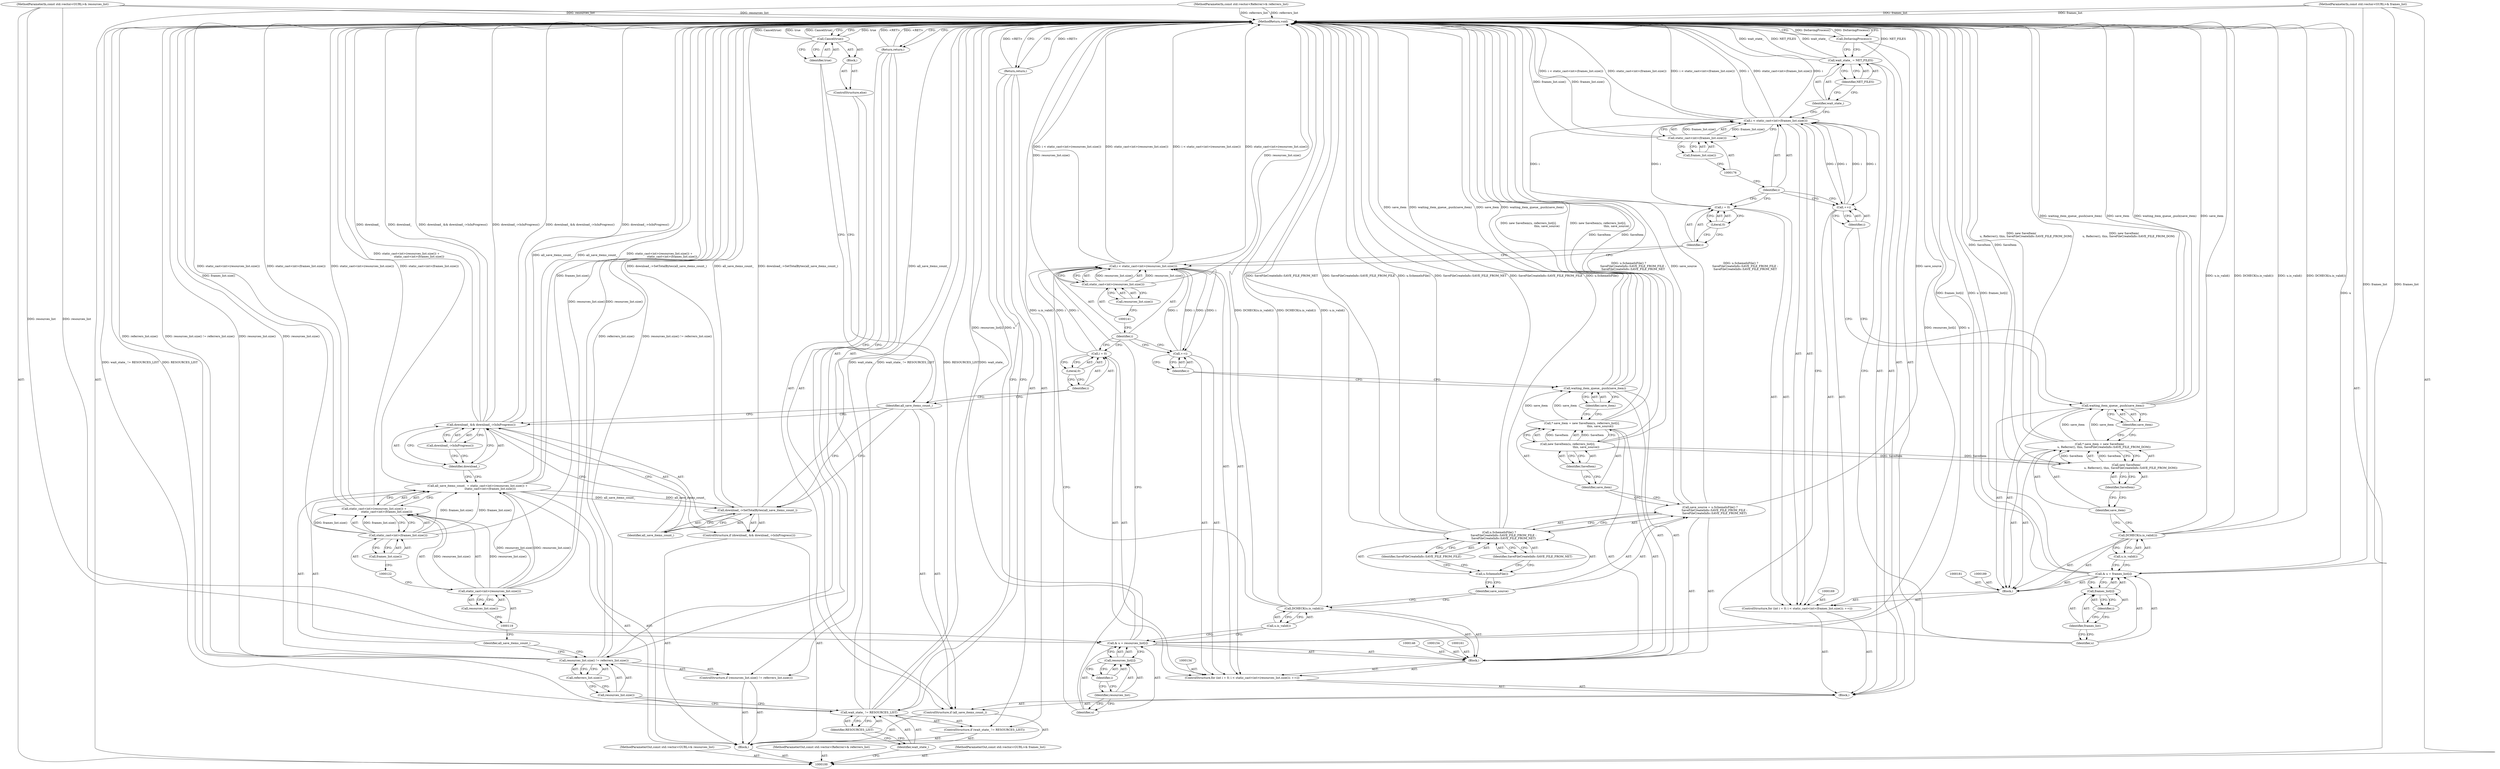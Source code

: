 digraph "0_Chrome_3b2943f5d343f5da393b99fe9efe6cefc6856aa1" {
"1000204" [label="(MethodReturn,void)"];
"1000117" [label="(Call,static_cast<int>(resources_list.size()) +\n                            static_cast<int>(frames_list.size()))"];
"1000118" [label="(Call,static_cast<int>(resources_list.size()))"];
"1000115" [label="(Call,all_save_items_count_ = static_cast<int>(resources_list.size()) +\n                            static_cast<int>(frames_list.size()))"];
"1000116" [label="(Identifier,all_save_items_count_)"];
"1000120" [label="(Call,resources_list.size())"];
"1000121" [label="(Call,static_cast<int>(frames_list.size()))"];
"1000123" [label="(Call,frames_list.size())"];
"1000127" [label="(Call,download_->IsInProgress())"];
"1000124" [label="(ControlStructure,if (download_ && download_->IsInProgress()))"];
"1000125" [label="(Call,download_ && download_->IsInProgress())"];
"1000126" [label="(Identifier,download_)"];
"1000129" [label="(Identifier,all_save_items_count_)"];
"1000128" [label="(Call,download_->SetTotalBytes(all_save_items_count_))"];
"1000130" [label="(ControlStructure,if (all_save_items_count_))"];
"1000132" [label="(Block,)"];
"1000131" [label="(Identifier,all_save_items_count_)"];
"1000135" [label="(Call,i = 0)"];
"1000136" [label="(Identifier,i)"];
"1000137" [label="(Literal,0)"];
"1000138" [label="(Call,i < static_cast<int>(resources_list.size()))"];
"1000139" [label="(Identifier,i)"];
"1000140" [label="(Call,static_cast<int>(resources_list.size()))"];
"1000133" [label="(ControlStructure,for (int i = 0; i < static_cast<int>(resources_list.size()); ++i))"];
"1000142" [label="(Call,resources_list.size())"];
"1000143" [label="(Call,++i)"];
"1000144" [label="(Identifier,i)"];
"1000147" [label="(Call,& u = resources_list[i])"];
"1000148" [label="(Identifier,u)"];
"1000149" [label="(Call,resources_list[i])"];
"1000150" [label="(Identifier,resources_list)"];
"1000151" [label="(Identifier,i)"];
"1000101" [label="(MethodParameterIn,const std::vector<GURL>& resources_list)"];
"1000300" [label="(MethodParameterOut,const std::vector<GURL>& resources_list)"];
"1000153" [label="(Call,u.is_valid())"];
"1000152" [label="(Call,DCHECK(u.is_valid()))"];
"1000155" [label="(Call,save_source = u.SchemeIsFile() ?\n          SaveFileCreateInfo::SAVE_FILE_FROM_FILE :\n          SaveFileCreateInfo::SAVE_FILE_FROM_NET)"];
"1000156" [label="(Identifier,save_source)"];
"1000157" [label="(Call,u.SchemeIsFile() ?\n          SaveFileCreateInfo::SAVE_FILE_FROM_FILE :\n          SaveFileCreateInfo::SAVE_FILE_FROM_NET)"];
"1000158" [label="(Call,u.SchemeIsFile())"];
"1000159" [label="(Identifier,SaveFileCreateInfo::SAVE_FILE_FROM_FILE)"];
"1000160" [label="(Identifier,SaveFileCreateInfo::SAVE_FILE_FROM_NET)"];
"1000162" [label="(Call,* save_item = new SaveItem(u, referrers_list[i],\n                                         this, save_source))"];
"1000163" [label="(Identifier,save_item)"];
"1000164" [label="(Call,new SaveItem(u, referrers_list[i],\n                                         this, save_source))"];
"1000165" [label="(Identifier,SaveItem)"];
"1000145" [label="(Block,)"];
"1000167" [label="(Identifier,save_item)"];
"1000166" [label="(Call,waiting_item_queue_.push(save_item))"];
"1000170" [label="(Call,i = 0)"];
"1000171" [label="(Identifier,i)"];
"1000172" [label="(Literal,0)"];
"1000173" [label="(Call,i < static_cast<int>(frames_list.size()))"];
"1000174" [label="(Identifier,i)"];
"1000175" [label="(Call,static_cast<int>(frames_list.size()))"];
"1000168" [label="(ControlStructure,for (int i = 0; i < static_cast<int>(frames_list.size()); ++i))"];
"1000177" [label="(Call,frames_list.size())"];
"1000178" [label="(Call,++i)"];
"1000179" [label="(Identifier,i)"];
"1000182" [label="(Call,& u = frames_list[i])"];
"1000183" [label="(Identifier,u)"];
"1000184" [label="(Call,frames_list[i])"];
"1000185" [label="(Identifier,frames_list)"];
"1000186" [label="(Identifier,i)"];
"1000102" [label="(MethodParameterIn,const std::vector<Referrer>& referrers_list)"];
"1000301" [label="(MethodParameterOut,const std::vector<Referrer>& referrers_list)"];
"1000188" [label="(Call,u.is_valid())"];
"1000187" [label="(Call,DCHECK(u.is_valid()))"];
"1000190" [label="(Call,* save_item = new SaveItem(\n          u, Referrer(), this, SaveFileCreateInfo::SAVE_FILE_FROM_DOM))"];
"1000191" [label="(Identifier,save_item)"];
"1000192" [label="(Call,new SaveItem(\n          u, Referrer(), this, SaveFileCreateInfo::SAVE_FILE_FROM_DOM))"];
"1000193" [label="(Identifier,SaveItem)"];
"1000180" [label="(Block,)"];
"1000195" [label="(Identifier,save_item)"];
"1000194" [label="(Call,waiting_item_queue_.push(save_item))"];
"1000198" [label="(Identifier,NET_FILES)"];
"1000196" [label="(Call,wait_state_ = NET_FILES)"];
"1000197" [label="(Identifier,wait_state_)"];
"1000199" [label="(Call,DoSavingProcess())"];
"1000200" [label="(ControlStructure,else)"];
"1000201" [label="(Block,)"];
"1000203" [label="(Identifier,true)"];
"1000202" [label="(Call,Cancel(true))"];
"1000103" [label="(MethodParameterIn,const std::vector<GURL>& frames_list)"];
"1000302" [label="(MethodParameterOut,const std::vector<GURL>& frames_list)"];
"1000104" [label="(Block,)"];
"1000108" [label="(Identifier,RESOURCES_LIST)"];
"1000105" [label="(ControlStructure,if (wait_state_ != RESOURCES_LIST))"];
"1000106" [label="(Call,wait_state_ != RESOURCES_LIST)"];
"1000107" [label="(Identifier,wait_state_)"];
"1000109" [label="(Return,return;)"];
"1000110" [label="(ControlStructure,if (resources_list.size() != referrers_list.size()))"];
"1000113" [label="(Call,referrers_list.size())"];
"1000111" [label="(Call,resources_list.size() != referrers_list.size())"];
"1000112" [label="(Call,resources_list.size())"];
"1000114" [label="(Return,return;)"];
"1000204" -> "1000100"  [label="AST: "];
"1000204" -> "1000109"  [label="CFG: "];
"1000204" -> "1000114"  [label="CFG: "];
"1000204" -> "1000199"  [label="CFG: "];
"1000204" -> "1000202"  [label="CFG: "];
"1000106" -> "1000204"  [label="DDG: RESOURCES_LIST"];
"1000106" -> "1000204"  [label="DDG: wait_state_"];
"1000106" -> "1000204"  [label="DDG: wait_state_ != RESOURCES_LIST"];
"1000155" -> "1000204"  [label="DDG: u.SchemeIsFile() ?\n          SaveFileCreateInfo::SAVE_FILE_FROM_FILE :\n          SaveFileCreateInfo::SAVE_FILE_FROM_NET"];
"1000155" -> "1000204"  [label="DDG: save_source"];
"1000157" -> "1000204"  [label="DDG: SaveFileCreateInfo::SAVE_FILE_FROM_NET"];
"1000157" -> "1000204"  [label="DDG: SaveFileCreateInfo::SAVE_FILE_FROM_FILE"];
"1000157" -> "1000204"  [label="DDG: u.SchemeIsFile()"];
"1000121" -> "1000204"  [label="DDG: frames_list.size()"];
"1000117" -> "1000204"  [label="DDG: static_cast<int>(resources_list.size())"];
"1000117" -> "1000204"  [label="DDG: static_cast<int>(frames_list.size())"];
"1000115" -> "1000204"  [label="DDG: static_cast<int>(resources_list.size()) +\n                            static_cast<int>(frames_list.size())"];
"1000115" -> "1000204"  [label="DDG: all_save_items_count_"];
"1000187" -> "1000204"  [label="DDG: u.is_valid()"];
"1000187" -> "1000204"  [label="DDG: DCHECK(u.is_valid())"];
"1000162" -> "1000204"  [label="DDG: new SaveItem(u, referrers_list[i],\n                                         this, save_source)"];
"1000125" -> "1000204"  [label="DDG: download_"];
"1000125" -> "1000204"  [label="DDG: download_ && download_->IsInProgress()"];
"1000125" -> "1000204"  [label="DDG: download_->IsInProgress()"];
"1000140" -> "1000204"  [label="DDG: resources_list.size()"];
"1000194" -> "1000204"  [label="DDG: waiting_item_queue_.push(save_item)"];
"1000194" -> "1000204"  [label="DDG: save_item"];
"1000166" -> "1000204"  [label="DDG: waiting_item_queue_.push(save_item)"];
"1000166" -> "1000204"  [label="DDG: save_item"];
"1000138" -> "1000204"  [label="DDG: static_cast<int>(resources_list.size())"];
"1000138" -> "1000204"  [label="DDG: i < static_cast<int>(resources_list.size())"];
"1000182" -> "1000204"  [label="DDG: frames_list[i]"];
"1000182" -> "1000204"  [label="DDG: u"];
"1000152" -> "1000204"  [label="DDG: DCHECK(u.is_valid())"];
"1000152" -> "1000204"  [label="DDG: u.is_valid()"];
"1000128" -> "1000204"  [label="DDG: all_save_items_count_"];
"1000128" -> "1000204"  [label="DDG: download_->SetTotalBytes(all_save_items_count_)"];
"1000103" -> "1000204"  [label="DDG: frames_list"];
"1000202" -> "1000204"  [label="DDG: true"];
"1000202" -> "1000204"  [label="DDG: Cancel(true)"];
"1000147" -> "1000204"  [label="DDG: resources_list[i]"];
"1000147" -> "1000204"  [label="DDG: u"];
"1000102" -> "1000204"  [label="DDG: referrers_list"];
"1000111" -> "1000204"  [label="DDG: resources_list.size()"];
"1000111" -> "1000204"  [label="DDG: referrers_list.size()"];
"1000111" -> "1000204"  [label="DDG: resources_list.size() != referrers_list.size()"];
"1000196" -> "1000204"  [label="DDG: wait_state_"];
"1000196" -> "1000204"  [label="DDG: NET_FILES"];
"1000199" -> "1000204"  [label="DDG: DoSavingProcess()"];
"1000192" -> "1000204"  [label="DDG: SaveItem"];
"1000101" -> "1000204"  [label="DDG: resources_list"];
"1000118" -> "1000204"  [label="DDG: resources_list.size()"];
"1000173" -> "1000204"  [label="DDG: i < static_cast<int>(frames_list.size())"];
"1000173" -> "1000204"  [label="DDG: i"];
"1000173" -> "1000204"  [label="DDG: static_cast<int>(frames_list.size())"];
"1000175" -> "1000204"  [label="DDG: frames_list.size()"];
"1000190" -> "1000204"  [label="DDG: new SaveItem(\n          u, Referrer(), this, SaveFileCreateInfo::SAVE_FILE_FROM_DOM)"];
"1000164" -> "1000204"  [label="DDG: SaveItem"];
"1000114" -> "1000204"  [label="DDG: <RET>"];
"1000109" -> "1000204"  [label="DDG: <RET>"];
"1000117" -> "1000115"  [label="AST: "];
"1000117" -> "1000121"  [label="CFG: "];
"1000118" -> "1000117"  [label="AST: "];
"1000121" -> "1000117"  [label="AST: "];
"1000115" -> "1000117"  [label="CFG: "];
"1000117" -> "1000204"  [label="DDG: static_cast<int>(resources_list.size())"];
"1000117" -> "1000204"  [label="DDG: static_cast<int>(frames_list.size())"];
"1000118" -> "1000117"  [label="DDG: resources_list.size()"];
"1000121" -> "1000117"  [label="DDG: frames_list.size()"];
"1000118" -> "1000117"  [label="AST: "];
"1000118" -> "1000120"  [label="CFG: "];
"1000119" -> "1000118"  [label="AST: "];
"1000120" -> "1000118"  [label="AST: "];
"1000122" -> "1000118"  [label="CFG: "];
"1000118" -> "1000204"  [label="DDG: resources_list.size()"];
"1000118" -> "1000115"  [label="DDG: resources_list.size()"];
"1000118" -> "1000117"  [label="DDG: resources_list.size()"];
"1000115" -> "1000104"  [label="AST: "];
"1000115" -> "1000117"  [label="CFG: "];
"1000116" -> "1000115"  [label="AST: "];
"1000117" -> "1000115"  [label="AST: "];
"1000126" -> "1000115"  [label="CFG: "];
"1000115" -> "1000204"  [label="DDG: static_cast<int>(resources_list.size()) +\n                            static_cast<int>(frames_list.size())"];
"1000115" -> "1000204"  [label="DDG: all_save_items_count_"];
"1000118" -> "1000115"  [label="DDG: resources_list.size()"];
"1000121" -> "1000115"  [label="DDG: frames_list.size()"];
"1000115" -> "1000128"  [label="DDG: all_save_items_count_"];
"1000116" -> "1000115"  [label="AST: "];
"1000116" -> "1000111"  [label="CFG: "];
"1000119" -> "1000116"  [label="CFG: "];
"1000120" -> "1000118"  [label="AST: "];
"1000120" -> "1000119"  [label="CFG: "];
"1000118" -> "1000120"  [label="CFG: "];
"1000121" -> "1000117"  [label="AST: "];
"1000121" -> "1000123"  [label="CFG: "];
"1000122" -> "1000121"  [label="AST: "];
"1000123" -> "1000121"  [label="AST: "];
"1000117" -> "1000121"  [label="CFG: "];
"1000121" -> "1000204"  [label="DDG: frames_list.size()"];
"1000121" -> "1000115"  [label="DDG: frames_list.size()"];
"1000121" -> "1000117"  [label="DDG: frames_list.size()"];
"1000123" -> "1000121"  [label="AST: "];
"1000123" -> "1000122"  [label="CFG: "];
"1000121" -> "1000123"  [label="CFG: "];
"1000127" -> "1000125"  [label="AST: "];
"1000127" -> "1000126"  [label="CFG: "];
"1000125" -> "1000127"  [label="CFG: "];
"1000124" -> "1000104"  [label="AST: "];
"1000125" -> "1000124"  [label="AST: "];
"1000128" -> "1000124"  [label="AST: "];
"1000125" -> "1000124"  [label="AST: "];
"1000125" -> "1000126"  [label="CFG: "];
"1000125" -> "1000127"  [label="CFG: "];
"1000126" -> "1000125"  [label="AST: "];
"1000127" -> "1000125"  [label="AST: "];
"1000129" -> "1000125"  [label="CFG: "];
"1000131" -> "1000125"  [label="CFG: "];
"1000125" -> "1000204"  [label="DDG: download_"];
"1000125" -> "1000204"  [label="DDG: download_ && download_->IsInProgress()"];
"1000125" -> "1000204"  [label="DDG: download_->IsInProgress()"];
"1000126" -> "1000125"  [label="AST: "];
"1000126" -> "1000115"  [label="CFG: "];
"1000127" -> "1000126"  [label="CFG: "];
"1000125" -> "1000126"  [label="CFG: "];
"1000129" -> "1000128"  [label="AST: "];
"1000129" -> "1000125"  [label="CFG: "];
"1000128" -> "1000129"  [label="CFG: "];
"1000128" -> "1000124"  [label="AST: "];
"1000128" -> "1000129"  [label="CFG: "];
"1000129" -> "1000128"  [label="AST: "];
"1000131" -> "1000128"  [label="CFG: "];
"1000128" -> "1000204"  [label="DDG: all_save_items_count_"];
"1000128" -> "1000204"  [label="DDG: download_->SetTotalBytes(all_save_items_count_)"];
"1000115" -> "1000128"  [label="DDG: all_save_items_count_"];
"1000130" -> "1000104"  [label="AST: "];
"1000131" -> "1000130"  [label="AST: "];
"1000132" -> "1000130"  [label="AST: "];
"1000200" -> "1000130"  [label="AST: "];
"1000132" -> "1000130"  [label="AST: "];
"1000133" -> "1000132"  [label="AST: "];
"1000168" -> "1000132"  [label="AST: "];
"1000196" -> "1000132"  [label="AST: "];
"1000199" -> "1000132"  [label="AST: "];
"1000131" -> "1000130"  [label="AST: "];
"1000131" -> "1000128"  [label="CFG: "];
"1000131" -> "1000125"  [label="CFG: "];
"1000136" -> "1000131"  [label="CFG: "];
"1000203" -> "1000131"  [label="CFG: "];
"1000135" -> "1000133"  [label="AST: "];
"1000135" -> "1000137"  [label="CFG: "];
"1000136" -> "1000135"  [label="AST: "];
"1000137" -> "1000135"  [label="AST: "];
"1000139" -> "1000135"  [label="CFG: "];
"1000135" -> "1000138"  [label="DDG: i"];
"1000136" -> "1000135"  [label="AST: "];
"1000136" -> "1000131"  [label="CFG: "];
"1000137" -> "1000136"  [label="CFG: "];
"1000137" -> "1000135"  [label="AST: "];
"1000137" -> "1000136"  [label="CFG: "];
"1000135" -> "1000137"  [label="CFG: "];
"1000138" -> "1000133"  [label="AST: "];
"1000138" -> "1000140"  [label="CFG: "];
"1000139" -> "1000138"  [label="AST: "];
"1000140" -> "1000138"  [label="AST: "];
"1000148" -> "1000138"  [label="CFG: "];
"1000171" -> "1000138"  [label="CFG: "];
"1000138" -> "1000204"  [label="DDG: static_cast<int>(resources_list.size())"];
"1000138" -> "1000204"  [label="DDG: i < static_cast<int>(resources_list.size())"];
"1000143" -> "1000138"  [label="DDG: i"];
"1000135" -> "1000138"  [label="DDG: i"];
"1000140" -> "1000138"  [label="DDG: resources_list.size()"];
"1000138" -> "1000143"  [label="DDG: i"];
"1000139" -> "1000138"  [label="AST: "];
"1000139" -> "1000135"  [label="CFG: "];
"1000139" -> "1000143"  [label="CFG: "];
"1000141" -> "1000139"  [label="CFG: "];
"1000140" -> "1000138"  [label="AST: "];
"1000140" -> "1000142"  [label="CFG: "];
"1000141" -> "1000140"  [label="AST: "];
"1000142" -> "1000140"  [label="AST: "];
"1000138" -> "1000140"  [label="CFG: "];
"1000140" -> "1000204"  [label="DDG: resources_list.size()"];
"1000140" -> "1000138"  [label="DDG: resources_list.size()"];
"1000133" -> "1000132"  [label="AST: "];
"1000134" -> "1000133"  [label="AST: "];
"1000135" -> "1000133"  [label="AST: "];
"1000138" -> "1000133"  [label="AST: "];
"1000143" -> "1000133"  [label="AST: "];
"1000145" -> "1000133"  [label="AST: "];
"1000142" -> "1000140"  [label="AST: "];
"1000142" -> "1000141"  [label="CFG: "];
"1000140" -> "1000142"  [label="CFG: "];
"1000143" -> "1000133"  [label="AST: "];
"1000143" -> "1000144"  [label="CFG: "];
"1000144" -> "1000143"  [label="AST: "];
"1000139" -> "1000143"  [label="CFG: "];
"1000143" -> "1000138"  [label="DDG: i"];
"1000138" -> "1000143"  [label="DDG: i"];
"1000144" -> "1000143"  [label="AST: "];
"1000144" -> "1000166"  [label="CFG: "];
"1000143" -> "1000144"  [label="CFG: "];
"1000147" -> "1000145"  [label="AST: "];
"1000147" -> "1000149"  [label="CFG: "];
"1000148" -> "1000147"  [label="AST: "];
"1000149" -> "1000147"  [label="AST: "];
"1000153" -> "1000147"  [label="CFG: "];
"1000147" -> "1000204"  [label="DDG: resources_list[i]"];
"1000147" -> "1000204"  [label="DDG: u"];
"1000101" -> "1000147"  [label="DDG: resources_list"];
"1000148" -> "1000147"  [label="AST: "];
"1000148" -> "1000138"  [label="CFG: "];
"1000150" -> "1000148"  [label="CFG: "];
"1000149" -> "1000147"  [label="AST: "];
"1000149" -> "1000151"  [label="CFG: "];
"1000150" -> "1000149"  [label="AST: "];
"1000151" -> "1000149"  [label="AST: "];
"1000147" -> "1000149"  [label="CFG: "];
"1000150" -> "1000149"  [label="AST: "];
"1000150" -> "1000148"  [label="CFG: "];
"1000151" -> "1000150"  [label="CFG: "];
"1000151" -> "1000149"  [label="AST: "];
"1000151" -> "1000150"  [label="CFG: "];
"1000149" -> "1000151"  [label="CFG: "];
"1000101" -> "1000100"  [label="AST: "];
"1000101" -> "1000204"  [label="DDG: resources_list"];
"1000101" -> "1000147"  [label="DDG: resources_list"];
"1000300" -> "1000100"  [label="AST: "];
"1000153" -> "1000152"  [label="AST: "];
"1000153" -> "1000147"  [label="CFG: "];
"1000152" -> "1000153"  [label="CFG: "];
"1000152" -> "1000145"  [label="AST: "];
"1000152" -> "1000153"  [label="CFG: "];
"1000153" -> "1000152"  [label="AST: "];
"1000156" -> "1000152"  [label="CFG: "];
"1000152" -> "1000204"  [label="DDG: DCHECK(u.is_valid())"];
"1000152" -> "1000204"  [label="DDG: u.is_valid()"];
"1000155" -> "1000145"  [label="AST: "];
"1000155" -> "1000157"  [label="CFG: "];
"1000156" -> "1000155"  [label="AST: "];
"1000157" -> "1000155"  [label="AST: "];
"1000163" -> "1000155"  [label="CFG: "];
"1000155" -> "1000204"  [label="DDG: u.SchemeIsFile() ?\n          SaveFileCreateInfo::SAVE_FILE_FROM_FILE :\n          SaveFileCreateInfo::SAVE_FILE_FROM_NET"];
"1000155" -> "1000204"  [label="DDG: save_source"];
"1000156" -> "1000155"  [label="AST: "];
"1000156" -> "1000152"  [label="CFG: "];
"1000158" -> "1000156"  [label="CFG: "];
"1000157" -> "1000155"  [label="AST: "];
"1000157" -> "1000159"  [label="CFG: "];
"1000157" -> "1000160"  [label="CFG: "];
"1000158" -> "1000157"  [label="AST: "];
"1000159" -> "1000157"  [label="AST: "];
"1000160" -> "1000157"  [label="AST: "];
"1000155" -> "1000157"  [label="CFG: "];
"1000157" -> "1000204"  [label="DDG: SaveFileCreateInfo::SAVE_FILE_FROM_NET"];
"1000157" -> "1000204"  [label="DDG: SaveFileCreateInfo::SAVE_FILE_FROM_FILE"];
"1000157" -> "1000204"  [label="DDG: u.SchemeIsFile()"];
"1000158" -> "1000157"  [label="AST: "];
"1000158" -> "1000156"  [label="CFG: "];
"1000159" -> "1000158"  [label="CFG: "];
"1000160" -> "1000158"  [label="CFG: "];
"1000159" -> "1000157"  [label="AST: "];
"1000159" -> "1000158"  [label="CFG: "];
"1000157" -> "1000159"  [label="CFG: "];
"1000160" -> "1000157"  [label="AST: "];
"1000160" -> "1000158"  [label="CFG: "];
"1000157" -> "1000160"  [label="CFG: "];
"1000162" -> "1000145"  [label="AST: "];
"1000162" -> "1000164"  [label="CFG: "];
"1000163" -> "1000162"  [label="AST: "];
"1000164" -> "1000162"  [label="AST: "];
"1000167" -> "1000162"  [label="CFG: "];
"1000162" -> "1000204"  [label="DDG: new SaveItem(u, referrers_list[i],\n                                         this, save_source)"];
"1000164" -> "1000162"  [label="DDG: SaveItem"];
"1000162" -> "1000166"  [label="DDG: save_item"];
"1000163" -> "1000162"  [label="AST: "];
"1000163" -> "1000155"  [label="CFG: "];
"1000165" -> "1000163"  [label="CFG: "];
"1000164" -> "1000162"  [label="AST: "];
"1000164" -> "1000165"  [label="CFG: "];
"1000165" -> "1000164"  [label="AST: "];
"1000162" -> "1000164"  [label="CFG: "];
"1000164" -> "1000204"  [label="DDG: SaveItem"];
"1000164" -> "1000162"  [label="DDG: SaveItem"];
"1000164" -> "1000192"  [label="DDG: SaveItem"];
"1000165" -> "1000164"  [label="AST: "];
"1000165" -> "1000163"  [label="CFG: "];
"1000164" -> "1000165"  [label="CFG: "];
"1000145" -> "1000133"  [label="AST: "];
"1000146" -> "1000145"  [label="AST: "];
"1000147" -> "1000145"  [label="AST: "];
"1000152" -> "1000145"  [label="AST: "];
"1000154" -> "1000145"  [label="AST: "];
"1000155" -> "1000145"  [label="AST: "];
"1000161" -> "1000145"  [label="AST: "];
"1000162" -> "1000145"  [label="AST: "];
"1000166" -> "1000145"  [label="AST: "];
"1000167" -> "1000166"  [label="AST: "];
"1000167" -> "1000162"  [label="CFG: "];
"1000166" -> "1000167"  [label="CFG: "];
"1000166" -> "1000145"  [label="AST: "];
"1000166" -> "1000167"  [label="CFG: "];
"1000167" -> "1000166"  [label="AST: "];
"1000144" -> "1000166"  [label="CFG: "];
"1000166" -> "1000204"  [label="DDG: waiting_item_queue_.push(save_item)"];
"1000166" -> "1000204"  [label="DDG: save_item"];
"1000162" -> "1000166"  [label="DDG: save_item"];
"1000170" -> "1000168"  [label="AST: "];
"1000170" -> "1000172"  [label="CFG: "];
"1000171" -> "1000170"  [label="AST: "];
"1000172" -> "1000170"  [label="AST: "];
"1000174" -> "1000170"  [label="CFG: "];
"1000170" -> "1000173"  [label="DDG: i"];
"1000171" -> "1000170"  [label="AST: "];
"1000171" -> "1000138"  [label="CFG: "];
"1000172" -> "1000171"  [label="CFG: "];
"1000172" -> "1000170"  [label="AST: "];
"1000172" -> "1000171"  [label="CFG: "];
"1000170" -> "1000172"  [label="CFG: "];
"1000173" -> "1000168"  [label="AST: "];
"1000173" -> "1000175"  [label="CFG: "];
"1000174" -> "1000173"  [label="AST: "];
"1000175" -> "1000173"  [label="AST: "];
"1000183" -> "1000173"  [label="CFG: "];
"1000197" -> "1000173"  [label="CFG: "];
"1000173" -> "1000204"  [label="DDG: i < static_cast<int>(frames_list.size())"];
"1000173" -> "1000204"  [label="DDG: i"];
"1000173" -> "1000204"  [label="DDG: static_cast<int>(frames_list.size())"];
"1000178" -> "1000173"  [label="DDG: i"];
"1000170" -> "1000173"  [label="DDG: i"];
"1000175" -> "1000173"  [label="DDG: frames_list.size()"];
"1000173" -> "1000178"  [label="DDG: i"];
"1000174" -> "1000173"  [label="AST: "];
"1000174" -> "1000170"  [label="CFG: "];
"1000174" -> "1000178"  [label="CFG: "];
"1000176" -> "1000174"  [label="CFG: "];
"1000175" -> "1000173"  [label="AST: "];
"1000175" -> "1000177"  [label="CFG: "];
"1000176" -> "1000175"  [label="AST: "];
"1000177" -> "1000175"  [label="AST: "];
"1000173" -> "1000175"  [label="CFG: "];
"1000175" -> "1000204"  [label="DDG: frames_list.size()"];
"1000175" -> "1000173"  [label="DDG: frames_list.size()"];
"1000168" -> "1000132"  [label="AST: "];
"1000169" -> "1000168"  [label="AST: "];
"1000170" -> "1000168"  [label="AST: "];
"1000173" -> "1000168"  [label="AST: "];
"1000178" -> "1000168"  [label="AST: "];
"1000180" -> "1000168"  [label="AST: "];
"1000177" -> "1000175"  [label="AST: "];
"1000177" -> "1000176"  [label="CFG: "];
"1000175" -> "1000177"  [label="CFG: "];
"1000178" -> "1000168"  [label="AST: "];
"1000178" -> "1000179"  [label="CFG: "];
"1000179" -> "1000178"  [label="AST: "];
"1000174" -> "1000178"  [label="CFG: "];
"1000178" -> "1000173"  [label="DDG: i"];
"1000173" -> "1000178"  [label="DDG: i"];
"1000179" -> "1000178"  [label="AST: "];
"1000179" -> "1000194"  [label="CFG: "];
"1000178" -> "1000179"  [label="CFG: "];
"1000182" -> "1000180"  [label="AST: "];
"1000182" -> "1000184"  [label="CFG: "];
"1000183" -> "1000182"  [label="AST: "];
"1000184" -> "1000182"  [label="AST: "];
"1000188" -> "1000182"  [label="CFG: "];
"1000182" -> "1000204"  [label="DDG: frames_list[i]"];
"1000182" -> "1000204"  [label="DDG: u"];
"1000103" -> "1000182"  [label="DDG: frames_list"];
"1000183" -> "1000182"  [label="AST: "];
"1000183" -> "1000173"  [label="CFG: "];
"1000185" -> "1000183"  [label="CFG: "];
"1000184" -> "1000182"  [label="AST: "];
"1000184" -> "1000186"  [label="CFG: "];
"1000185" -> "1000184"  [label="AST: "];
"1000186" -> "1000184"  [label="AST: "];
"1000182" -> "1000184"  [label="CFG: "];
"1000185" -> "1000184"  [label="AST: "];
"1000185" -> "1000183"  [label="CFG: "];
"1000186" -> "1000185"  [label="CFG: "];
"1000186" -> "1000184"  [label="AST: "];
"1000186" -> "1000185"  [label="CFG: "];
"1000184" -> "1000186"  [label="CFG: "];
"1000102" -> "1000100"  [label="AST: "];
"1000102" -> "1000204"  [label="DDG: referrers_list"];
"1000301" -> "1000100"  [label="AST: "];
"1000188" -> "1000187"  [label="AST: "];
"1000188" -> "1000182"  [label="CFG: "];
"1000187" -> "1000188"  [label="CFG: "];
"1000187" -> "1000180"  [label="AST: "];
"1000187" -> "1000188"  [label="CFG: "];
"1000188" -> "1000187"  [label="AST: "];
"1000191" -> "1000187"  [label="CFG: "];
"1000187" -> "1000204"  [label="DDG: u.is_valid()"];
"1000187" -> "1000204"  [label="DDG: DCHECK(u.is_valid())"];
"1000190" -> "1000180"  [label="AST: "];
"1000190" -> "1000192"  [label="CFG: "];
"1000191" -> "1000190"  [label="AST: "];
"1000192" -> "1000190"  [label="AST: "];
"1000195" -> "1000190"  [label="CFG: "];
"1000190" -> "1000204"  [label="DDG: new SaveItem(\n          u, Referrer(), this, SaveFileCreateInfo::SAVE_FILE_FROM_DOM)"];
"1000192" -> "1000190"  [label="DDG: SaveItem"];
"1000190" -> "1000194"  [label="DDG: save_item"];
"1000191" -> "1000190"  [label="AST: "];
"1000191" -> "1000187"  [label="CFG: "];
"1000193" -> "1000191"  [label="CFG: "];
"1000192" -> "1000190"  [label="AST: "];
"1000192" -> "1000193"  [label="CFG: "];
"1000193" -> "1000192"  [label="AST: "];
"1000190" -> "1000192"  [label="CFG: "];
"1000192" -> "1000204"  [label="DDG: SaveItem"];
"1000192" -> "1000190"  [label="DDG: SaveItem"];
"1000164" -> "1000192"  [label="DDG: SaveItem"];
"1000193" -> "1000192"  [label="AST: "];
"1000193" -> "1000191"  [label="CFG: "];
"1000192" -> "1000193"  [label="CFG: "];
"1000180" -> "1000168"  [label="AST: "];
"1000181" -> "1000180"  [label="AST: "];
"1000182" -> "1000180"  [label="AST: "];
"1000187" -> "1000180"  [label="AST: "];
"1000189" -> "1000180"  [label="AST: "];
"1000190" -> "1000180"  [label="AST: "];
"1000194" -> "1000180"  [label="AST: "];
"1000195" -> "1000194"  [label="AST: "];
"1000195" -> "1000190"  [label="CFG: "];
"1000194" -> "1000195"  [label="CFG: "];
"1000194" -> "1000180"  [label="AST: "];
"1000194" -> "1000195"  [label="CFG: "];
"1000195" -> "1000194"  [label="AST: "];
"1000179" -> "1000194"  [label="CFG: "];
"1000194" -> "1000204"  [label="DDG: waiting_item_queue_.push(save_item)"];
"1000194" -> "1000204"  [label="DDG: save_item"];
"1000190" -> "1000194"  [label="DDG: save_item"];
"1000198" -> "1000196"  [label="AST: "];
"1000198" -> "1000197"  [label="CFG: "];
"1000196" -> "1000198"  [label="CFG: "];
"1000196" -> "1000132"  [label="AST: "];
"1000196" -> "1000198"  [label="CFG: "];
"1000197" -> "1000196"  [label="AST: "];
"1000198" -> "1000196"  [label="AST: "];
"1000199" -> "1000196"  [label="CFG: "];
"1000196" -> "1000204"  [label="DDG: wait_state_"];
"1000196" -> "1000204"  [label="DDG: NET_FILES"];
"1000197" -> "1000196"  [label="AST: "];
"1000197" -> "1000173"  [label="CFG: "];
"1000198" -> "1000197"  [label="CFG: "];
"1000199" -> "1000132"  [label="AST: "];
"1000199" -> "1000196"  [label="CFG: "];
"1000204" -> "1000199"  [label="CFG: "];
"1000199" -> "1000204"  [label="DDG: DoSavingProcess()"];
"1000200" -> "1000130"  [label="AST: "];
"1000201" -> "1000200"  [label="AST: "];
"1000201" -> "1000200"  [label="AST: "];
"1000202" -> "1000201"  [label="AST: "];
"1000203" -> "1000202"  [label="AST: "];
"1000203" -> "1000131"  [label="CFG: "];
"1000202" -> "1000203"  [label="CFG: "];
"1000202" -> "1000201"  [label="AST: "];
"1000202" -> "1000203"  [label="CFG: "];
"1000203" -> "1000202"  [label="AST: "];
"1000204" -> "1000202"  [label="CFG: "];
"1000202" -> "1000204"  [label="DDG: true"];
"1000202" -> "1000204"  [label="DDG: Cancel(true)"];
"1000103" -> "1000100"  [label="AST: "];
"1000103" -> "1000204"  [label="DDG: frames_list"];
"1000103" -> "1000182"  [label="DDG: frames_list"];
"1000302" -> "1000100"  [label="AST: "];
"1000104" -> "1000100"  [label="AST: "];
"1000105" -> "1000104"  [label="AST: "];
"1000110" -> "1000104"  [label="AST: "];
"1000115" -> "1000104"  [label="AST: "];
"1000124" -> "1000104"  [label="AST: "];
"1000130" -> "1000104"  [label="AST: "];
"1000108" -> "1000106"  [label="AST: "];
"1000108" -> "1000107"  [label="CFG: "];
"1000106" -> "1000108"  [label="CFG: "];
"1000105" -> "1000104"  [label="AST: "];
"1000106" -> "1000105"  [label="AST: "];
"1000109" -> "1000105"  [label="AST: "];
"1000106" -> "1000105"  [label="AST: "];
"1000106" -> "1000108"  [label="CFG: "];
"1000107" -> "1000106"  [label="AST: "];
"1000108" -> "1000106"  [label="AST: "];
"1000109" -> "1000106"  [label="CFG: "];
"1000112" -> "1000106"  [label="CFG: "];
"1000106" -> "1000204"  [label="DDG: RESOURCES_LIST"];
"1000106" -> "1000204"  [label="DDG: wait_state_"];
"1000106" -> "1000204"  [label="DDG: wait_state_ != RESOURCES_LIST"];
"1000107" -> "1000106"  [label="AST: "];
"1000107" -> "1000100"  [label="CFG: "];
"1000108" -> "1000107"  [label="CFG: "];
"1000109" -> "1000105"  [label="AST: "];
"1000109" -> "1000106"  [label="CFG: "];
"1000204" -> "1000109"  [label="CFG: "];
"1000109" -> "1000204"  [label="DDG: <RET>"];
"1000110" -> "1000104"  [label="AST: "];
"1000111" -> "1000110"  [label="AST: "];
"1000114" -> "1000110"  [label="AST: "];
"1000113" -> "1000111"  [label="AST: "];
"1000113" -> "1000112"  [label="CFG: "];
"1000111" -> "1000113"  [label="CFG: "];
"1000111" -> "1000110"  [label="AST: "];
"1000111" -> "1000113"  [label="CFG: "];
"1000112" -> "1000111"  [label="AST: "];
"1000113" -> "1000111"  [label="AST: "];
"1000114" -> "1000111"  [label="CFG: "];
"1000116" -> "1000111"  [label="CFG: "];
"1000111" -> "1000204"  [label="DDG: resources_list.size()"];
"1000111" -> "1000204"  [label="DDG: referrers_list.size()"];
"1000111" -> "1000204"  [label="DDG: resources_list.size() != referrers_list.size()"];
"1000112" -> "1000111"  [label="AST: "];
"1000112" -> "1000106"  [label="CFG: "];
"1000113" -> "1000112"  [label="CFG: "];
"1000114" -> "1000110"  [label="AST: "];
"1000114" -> "1000111"  [label="CFG: "];
"1000204" -> "1000114"  [label="CFG: "];
"1000114" -> "1000204"  [label="DDG: <RET>"];
}
